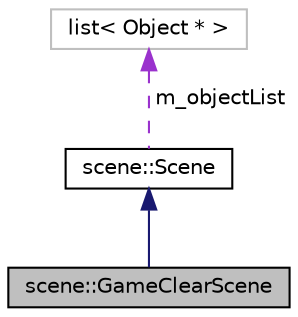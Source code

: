 digraph "scene::GameClearScene"
{
 // LATEX_PDF_SIZE
  edge [fontname="Helvetica",fontsize="10",labelfontname="Helvetica",labelfontsize="10"];
  node [fontname="Helvetica",fontsize="10",shape=record];
  Node1 [label="scene::GameClearScene",height=0.2,width=0.4,color="black", fillcolor="grey75", style="filled", fontcolor="black",tooltip="GameClearSceneクラス"];
  Node2 -> Node1 [dir="back",color="midnightblue",fontsize="10",style="solid",fontname="Helvetica"];
  Node2 [label="scene::Scene",height=0.2,width=0.4,color="black", fillcolor="white", style="filled",URL="$classscene_1_1_scene.html",tooltip="シーンの親クラス"];
  Node3 -> Node2 [dir="back",color="darkorchid3",fontsize="10",style="dashed",label=" m_objectList" ,fontname="Helvetica"];
  Node3 [label="list\< Object * \>",height=0.2,width=0.4,color="grey75", fillcolor="white", style="filled",tooltip=" "];
}

